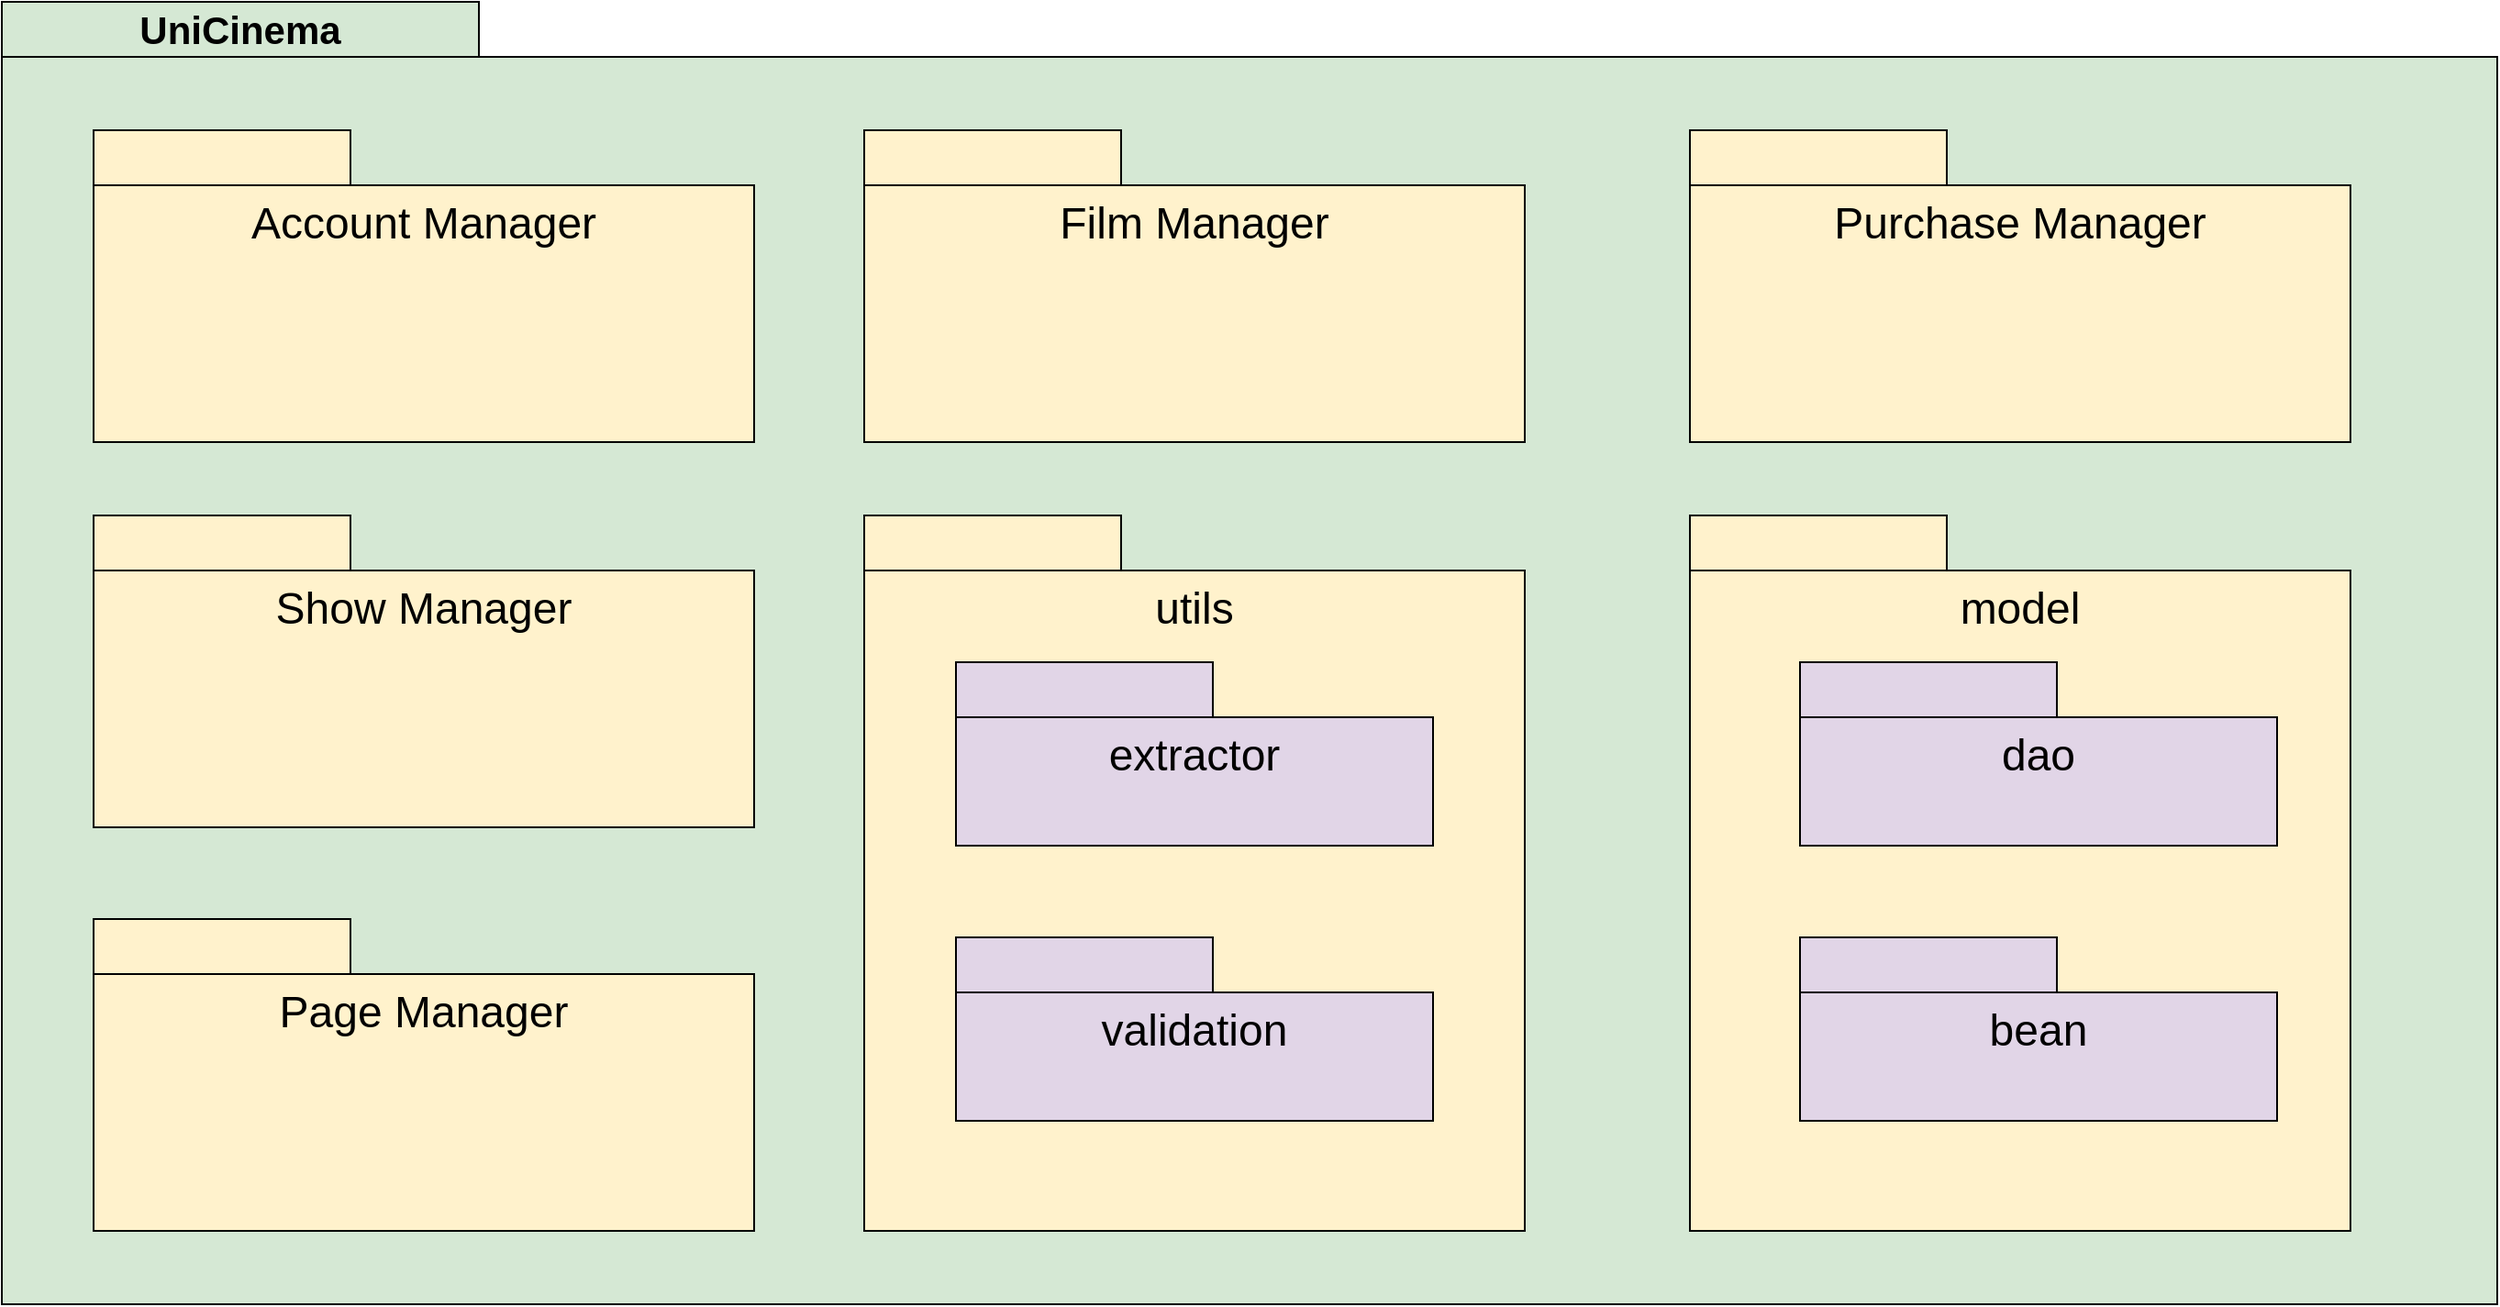 <mxfile version="16.1.0" type="device" pages="5"><diagram id="UdCCh5ksin95WLjjLFoh" name="Page-1"><mxGraphModel dx="1673" dy="896" grid="1" gridSize="10" guides="1" tooltips="1" connect="1" arrows="1" fold="1" page="1" pageScale="1" pageWidth="1600" pageHeight="900" math="0" shadow="0"><root><mxCell id="0"/><mxCell id="1" parent="0"/><mxCell id="iqZYvuu7GF4j9_mZTVfy-2" value="" style="rounded=0;whiteSpace=wrap;html=1;fillColor=#d5e8d4;strokeColor=default;" vertex="1" parent="1"><mxGeometry x="120" y="80" width="1360" height="680" as="geometry"/></mxCell><mxCell id="iqZYvuu7GF4j9_mZTVfy-3" value="&lt;font style=&quot;font-size: 21px&quot;&gt;&lt;b&gt;UniCinema&lt;/b&gt;&lt;/font&gt;" style="rounded=0;whiteSpace=wrap;html=1;fillColor=#d5e8d4;strokeColor=default;" vertex="1" parent="1"><mxGeometry x="120" y="50" width="260" height="30" as="geometry"/></mxCell><mxCell id="iqZYvuu7GF4j9_mZTVfy-5" value="Account Manager" style="rounded=0;whiteSpace=wrap;html=1;fontSize=24;fontStyle=0;horizontal=1;verticalAlign=top;fillColor=#fff2cc;strokeColor=default;" vertex="1" parent="1"><mxGeometry x="170" y="150" width="360" height="140" as="geometry"/></mxCell><mxCell id="iqZYvuu7GF4j9_mZTVfy-6" value="" style="rounded=0;whiteSpace=wrap;html=1;fillColor=#fff2cc;strokeColor=default;" vertex="1" parent="1"><mxGeometry x="170" y="120" width="140" height="30" as="geometry"/></mxCell><mxCell id="iqZYvuu7GF4j9_mZTVfy-7" value="Film Manager" style="rounded=0;whiteSpace=wrap;html=1;fontSize=24;fontStyle=0;horizontal=1;verticalAlign=top;fillColor=#fff2cc;strokeColor=default;" vertex="1" parent="1"><mxGeometry x="590" y="150" width="360" height="140" as="geometry"/></mxCell><mxCell id="iqZYvuu7GF4j9_mZTVfy-8" value="" style="rounded=0;whiteSpace=wrap;html=1;fillColor=#fff2cc;strokeColor=default;" vertex="1" parent="1"><mxGeometry x="590" y="120" width="140" height="30" as="geometry"/></mxCell><mxCell id="iqZYvuu7GF4j9_mZTVfy-9" value="Purchase Manager" style="rounded=0;whiteSpace=wrap;html=1;fontSize=24;fontStyle=0;horizontal=1;verticalAlign=top;fillColor=#fff2cc;strokeColor=default;" vertex="1" parent="1"><mxGeometry x="1040" y="150" width="360" height="140" as="geometry"/></mxCell><mxCell id="iqZYvuu7GF4j9_mZTVfy-10" value="" style="rounded=0;whiteSpace=wrap;html=1;fillColor=#fff2cc;strokeColor=default;" vertex="1" parent="1"><mxGeometry x="1040" y="120" width="140" height="30" as="geometry"/></mxCell><mxCell id="iqZYvuu7GF4j9_mZTVfy-12" value="Show Manager" style="rounded=0;whiteSpace=wrap;html=1;fontSize=24;fontStyle=0;horizontal=1;verticalAlign=top;fillColor=#fff2cc;strokeColor=default;" vertex="1" parent="1"><mxGeometry x="170" y="360" width="360" height="140" as="geometry"/></mxCell><mxCell id="iqZYvuu7GF4j9_mZTVfy-13" value="" style="rounded=0;whiteSpace=wrap;html=1;fillColor=#fff2cc;strokeColor=default;" vertex="1" parent="1"><mxGeometry x="170" y="330" width="140" height="30" as="geometry"/></mxCell><mxCell id="iqZYvuu7GF4j9_mZTVfy-14" value="model" style="rounded=0;whiteSpace=wrap;html=1;fontSize=24;fontStyle=0;horizontal=1;verticalAlign=top;fillColor=#fff2cc;strokeColor=default;" vertex="1" parent="1"><mxGeometry x="1040" y="360" width="360" height="360" as="geometry"/></mxCell><mxCell id="iqZYvuu7GF4j9_mZTVfy-15" value="" style="rounded=0;whiteSpace=wrap;html=1;fillColor=#fff2cc;strokeColor=default;" vertex="1" parent="1"><mxGeometry x="1040" y="330" width="140" height="30" as="geometry"/></mxCell><mxCell id="iqZYvuu7GF4j9_mZTVfy-16" value="bean" style="rounded=0;whiteSpace=wrap;html=1;fontSize=24;fontStyle=0;horizontal=1;verticalAlign=top;fillColor=#e1d5e7;strokeColor=default;" vertex="1" parent="1"><mxGeometry x="1100" y="590" width="260" height="70" as="geometry"/></mxCell><mxCell id="iqZYvuu7GF4j9_mZTVfy-17" value="" style="rounded=0;whiteSpace=wrap;html=1;fillColor=#e1d5e7;strokeColor=default;" vertex="1" parent="1"><mxGeometry x="1100" y="560" width="140" height="30" as="geometry"/></mxCell><mxCell id="iqZYvuu7GF4j9_mZTVfy-20" value="utils" style="rounded=0;whiteSpace=wrap;html=1;fontSize=24;fontStyle=0;horizontal=1;verticalAlign=top;fillColor=#fff2cc;strokeColor=default;" vertex="1" parent="1"><mxGeometry x="590" y="360" width="360" height="360" as="geometry"/></mxCell><mxCell id="iqZYvuu7GF4j9_mZTVfy-21" value="" style="rounded=0;whiteSpace=wrap;html=1;fillColor=#fff2cc;strokeColor=default;" vertex="1" parent="1"><mxGeometry x="590" y="330" width="140" height="30" as="geometry"/></mxCell><mxCell id="iqZYvuu7GF4j9_mZTVfy-22" value="dao" style="rounded=0;whiteSpace=wrap;html=1;fontSize=24;fontStyle=0;horizontal=1;verticalAlign=top;fillColor=#e1d5e7;strokeColor=default;" vertex="1" parent="1"><mxGeometry x="1100" y="440" width="260" height="70" as="geometry"/></mxCell><mxCell id="iqZYvuu7GF4j9_mZTVfy-23" value="" style="rounded=0;whiteSpace=wrap;html=1;fillColor=#e1d5e7;strokeColor=default;" vertex="1" parent="1"><mxGeometry x="1100" y="410" width="140" height="30" as="geometry"/></mxCell><mxCell id="iqZYvuu7GF4j9_mZTVfy-25" value="extractor" style="rounded=0;whiteSpace=wrap;html=1;fontSize=24;fontStyle=0;horizontal=1;verticalAlign=top;fillColor=#e1d5e7;strokeColor=default;" vertex="1" parent="1"><mxGeometry x="640" y="440" width="260" height="70" as="geometry"/></mxCell><mxCell id="iqZYvuu7GF4j9_mZTVfy-26" value="" style="rounded=0;whiteSpace=wrap;html=1;fillColor=#e1d5e7;strokeColor=default;" vertex="1" parent="1"><mxGeometry x="640" y="410" width="140" height="30" as="geometry"/></mxCell><mxCell id="iqZYvuu7GF4j9_mZTVfy-27" value="validation" style="rounded=0;whiteSpace=wrap;html=1;fontSize=24;fontStyle=0;horizontal=1;verticalAlign=top;fillColor=#e1d5e7;strokeColor=default;" vertex="1" parent="1"><mxGeometry x="640" y="590" width="260" height="70" as="geometry"/></mxCell><mxCell id="iqZYvuu7GF4j9_mZTVfy-28" value="" style="rounded=0;whiteSpace=wrap;html=1;fillColor=#e1d5e7;strokeColor=default;" vertex="1" parent="1"><mxGeometry x="640" y="560" width="140" height="30" as="geometry"/></mxCell><mxCell id="iqZYvuu7GF4j9_mZTVfy-29" value="Page Manager" style="rounded=0;whiteSpace=wrap;html=1;fontSize=24;fontStyle=0;horizontal=1;verticalAlign=top;fillColor=#fff2cc;strokeColor=default;" vertex="1" parent="1"><mxGeometry x="170" y="580" width="360" height="140" as="geometry"/></mxCell><mxCell id="iqZYvuu7GF4j9_mZTVfy-30" value="" style="rounded=0;whiteSpace=wrap;html=1;fillColor=#fff2cc;strokeColor=default;" vertex="1" parent="1"><mxGeometry x="170" y="550" width="140" height="30" as="geometry"/></mxCell></root></mxGraphModel></diagram><diagram id="zxlE3ZuFWPFWDQXYvtVz" name="Page-2"><mxGraphModel dx="2031" dy="1089" grid="1" gridSize="10" guides="1" tooltips="1" connect="1" arrows="1" fold="1" page="1" pageScale="1" pageWidth="1600" pageHeight="900" math="0" shadow="0"><root><mxCell id="vzd8zFwz03FXKL-Kpsay-0"/><mxCell id="vzd8zFwz03FXKL-Kpsay-1" parent="vzd8zFwz03FXKL-Kpsay-0"/><mxCell id="V4PJf0SuOl8SLo_f-0g1-0" value="" style="rounded=0;whiteSpace=wrap;html=1;fillColor=#d5e8d4;strokeColor=default;" vertex="1" parent="vzd8zFwz03FXKL-Kpsay-1"><mxGeometry x="120" y="190" width="1000" height="460" as="geometry"/></mxCell><mxCell id="V4PJf0SuOl8SLo_f-0g1-1" value="&lt;font style=&quot;font-size: 21px&quot;&gt;&lt;b&gt;Account Manager&lt;/b&gt;&lt;/font&gt;" style="rounded=0;whiteSpace=wrap;html=1;fillColor=#d5e8d4;strokeColor=default;" vertex="1" parent="vzd8zFwz03FXKL-Kpsay-1"><mxGeometry x="120" y="160" width="260" height="30" as="geometry"/></mxCell><mxCell id="V4PJf0SuOl8SLo_f-0g1-10" value="service" style="rounded=0;whiteSpace=wrap;html=1;fontSize=24;fontStyle=0;horizontal=1;verticalAlign=top;fillColor=#fff2cc;strokeColor=default;" vertex="1" parent="vzd8zFwz03FXKL-Kpsay-1"><mxGeometry x="680" y="255" width="360" height="360" as="geometry"/></mxCell><mxCell id="V4PJf0SuOl8SLo_f-0g1-11" value="" style="rounded=0;whiteSpace=wrap;html=1;fillColor=#fff2cc;strokeColor=default;" vertex="1" parent="vzd8zFwz03FXKL-Kpsay-1"><mxGeometry x="680" y="225" width="140" height="30" as="geometry"/></mxCell><mxCell id="V4PJf0SuOl8SLo_f-0g1-12" value="" style="rounded=0;whiteSpace=wrap;html=1;fontSize=24;fontStyle=0;horizontal=1;verticalAlign=top;fillColor=#e1d5e7;strokeColor=default;" vertex="1" parent="vzd8zFwz03FXKL-Kpsay-1"><mxGeometry x="740" y="485" width="260" height="70" as="geometry"/></mxCell><mxCell id="V4PJf0SuOl8SLo_f-0g1-13" value="&lt;font style=&quot;font-size: 21px&quot;&gt;AccountServiceMethods&lt;/font&gt;" style="rounded=0;whiteSpace=wrap;html=1;fillColor=#e1d5e7;strokeColor=default;" vertex="1" parent="vzd8zFwz03FXKL-Kpsay-1"><mxGeometry x="740" y="455" width="260" height="30" as="geometry"/></mxCell><mxCell id="V4PJf0SuOl8SLo_f-0g1-14" value="controller" style="rounded=0;whiteSpace=wrap;html=1;fontSize=24;fontStyle=0;horizontal=1;verticalAlign=top;fillColor=#fff2cc;strokeColor=default;" vertex="1" parent="vzd8zFwz03FXKL-Kpsay-1"><mxGeometry x="220" y="347.5" width="360" height="205" as="geometry"/></mxCell><mxCell id="V4PJf0SuOl8SLo_f-0g1-15" value="" style="rounded=0;whiteSpace=wrap;html=1;fillColor=#fff2cc;strokeColor=default;" vertex="1" parent="vzd8zFwz03FXKL-Kpsay-1"><mxGeometry x="220" y="317.5" width="140" height="30" as="geometry"/></mxCell><mxCell id="V4PJf0SuOl8SLo_f-0g1-16" value="" style="rounded=0;whiteSpace=wrap;html=1;fontSize=24;fontStyle=0;horizontal=1;verticalAlign=top;fillColor=#e1d5e7;strokeColor=default;" vertex="1" parent="vzd8zFwz03FXKL-Kpsay-1"><mxGeometry x="740" y="360" width="260" height="70" as="geometry"/></mxCell><mxCell id="V4PJf0SuOl8SLo_f-0g1-17" value="&lt;font style=&quot;font-size: 21px&quot;&gt;&amp;lt;&amp;lt;interface&amp;gt;&amp;gt;&lt;br&gt;AccountService&lt;/font&gt;" style="rounded=0;whiteSpace=wrap;html=1;fillColor=#e1d5e7;strokeColor=default;" vertex="1" parent="vzd8zFwz03FXKL-Kpsay-1"><mxGeometry x="740" y="305" width="260" height="55" as="geometry"/></mxCell><mxCell id="V4PJf0SuOl8SLo_f-0g1-18" value="" style="rounded=0;whiteSpace=wrap;html=1;fontSize=24;fontStyle=0;horizontal=1;verticalAlign=top;fillColor=#e1d5e7;strokeColor=default;" vertex="1" parent="vzd8zFwz03FXKL-Kpsay-1"><mxGeometry x="270" y="427.5" width="260" height="70" as="geometry"/></mxCell><mxCell id="V4PJf0SuOl8SLo_f-0g1-19" value="&lt;font style=&quot;font-size: 21px&quot;&gt;AccountServlet&lt;/font&gt;" style="rounded=0;whiteSpace=wrap;html=1;fillColor=#e1d5e7;strokeColor=default;" vertex="1" parent="vzd8zFwz03FXKL-Kpsay-1"><mxGeometry x="270" y="397.5" width="260" height="30" as="geometry"/></mxCell></root></mxGraphModel></diagram><diagram id="YVuIbWCqDCzoBAk7qVcx" name="Page-3"><mxGraphModel dx="2031" dy="1089" grid="1" gridSize="10" guides="1" tooltips="1" connect="1" arrows="1" fold="1" page="1" pageScale="1" pageWidth="1600" pageHeight="900" math="0" shadow="0"><root><mxCell id="aAkMPkO0vGrxDV2G8-3Q-0"/><mxCell id="aAkMPkO0vGrxDV2G8-3Q-1" parent="aAkMPkO0vGrxDV2G8-3Q-0"/><mxCell id="aAkMPkO0vGrxDV2G8-3Q-2" value="" style="rounded=0;whiteSpace=wrap;html=1;fillColor=#d5e8d4;strokeColor=default;" vertex="1" parent="aAkMPkO0vGrxDV2G8-3Q-1"><mxGeometry x="120" y="190" width="1000" height="460" as="geometry"/></mxCell><mxCell id="aAkMPkO0vGrxDV2G8-3Q-3" value="&lt;font style=&quot;font-size: 21px&quot;&gt;&lt;b&gt;Film Manager&lt;/b&gt;&lt;/font&gt;" style="rounded=0;whiteSpace=wrap;html=1;fillColor=#d5e8d4;strokeColor=default;" vertex="1" parent="aAkMPkO0vGrxDV2G8-3Q-1"><mxGeometry x="120" y="160" width="260" height="30" as="geometry"/></mxCell><mxCell id="aAkMPkO0vGrxDV2G8-3Q-4" value="service" style="rounded=0;whiteSpace=wrap;html=1;fontSize=24;fontStyle=0;horizontal=1;verticalAlign=top;fillColor=#fff2cc;strokeColor=default;" vertex="1" parent="aAkMPkO0vGrxDV2G8-3Q-1"><mxGeometry x="680" y="255" width="360" height="360" as="geometry"/></mxCell><mxCell id="aAkMPkO0vGrxDV2G8-3Q-5" value="" style="rounded=0;whiteSpace=wrap;html=1;fillColor=#fff2cc;strokeColor=default;" vertex="1" parent="aAkMPkO0vGrxDV2G8-3Q-1"><mxGeometry x="680" y="225" width="140" height="30" as="geometry"/></mxCell><mxCell id="aAkMPkO0vGrxDV2G8-3Q-6" value="" style="rounded=0;whiteSpace=wrap;html=1;fontSize=24;fontStyle=0;horizontal=1;verticalAlign=top;fillColor=#e1d5e7;strokeColor=default;" vertex="1" parent="aAkMPkO0vGrxDV2G8-3Q-1"><mxGeometry x="740" y="485" width="260" height="70" as="geometry"/></mxCell><mxCell id="aAkMPkO0vGrxDV2G8-3Q-7" value="&lt;font style=&quot;font-size: 21px&quot;&gt;FilmServiceMethods&lt;/font&gt;" style="rounded=0;whiteSpace=wrap;html=1;fillColor=#e1d5e7;strokeColor=default;" vertex="1" parent="aAkMPkO0vGrxDV2G8-3Q-1"><mxGeometry x="740" y="455" width="260" height="30" as="geometry"/></mxCell><mxCell id="aAkMPkO0vGrxDV2G8-3Q-8" value="controller" style="rounded=0;whiteSpace=wrap;html=1;fontSize=24;fontStyle=0;horizontal=1;verticalAlign=top;fillColor=#fff2cc;strokeColor=default;" vertex="1" parent="aAkMPkO0vGrxDV2G8-3Q-1"><mxGeometry x="220" y="347.5" width="360" height="205" as="geometry"/></mxCell><mxCell id="aAkMPkO0vGrxDV2G8-3Q-9" value="" style="rounded=0;whiteSpace=wrap;html=1;fillColor=#fff2cc;strokeColor=default;" vertex="1" parent="aAkMPkO0vGrxDV2G8-3Q-1"><mxGeometry x="220" y="317.5" width="140" height="30" as="geometry"/></mxCell><mxCell id="aAkMPkO0vGrxDV2G8-3Q-10" value="" style="rounded=0;whiteSpace=wrap;html=1;fontSize=24;fontStyle=0;horizontal=1;verticalAlign=top;fillColor=#e1d5e7;strokeColor=default;" vertex="1" parent="aAkMPkO0vGrxDV2G8-3Q-1"><mxGeometry x="740" y="360" width="260" height="70" as="geometry"/></mxCell><mxCell id="aAkMPkO0vGrxDV2G8-3Q-11" value="&lt;font style=&quot;font-size: 21px&quot;&gt;&amp;lt;&amp;lt;interface&amp;gt;&amp;gt;&lt;br&gt;FilmService&lt;/font&gt;" style="rounded=0;whiteSpace=wrap;html=1;fillColor=#e1d5e7;strokeColor=default;" vertex="1" parent="aAkMPkO0vGrxDV2G8-3Q-1"><mxGeometry x="740" y="305" width="260" height="55" as="geometry"/></mxCell><mxCell id="aAkMPkO0vGrxDV2G8-3Q-12" value="" style="rounded=0;whiteSpace=wrap;html=1;fontSize=24;fontStyle=0;horizontal=1;verticalAlign=top;fillColor=#e1d5e7;strokeColor=default;" vertex="1" parent="aAkMPkO0vGrxDV2G8-3Q-1"><mxGeometry x="270" y="427.5" width="260" height="70" as="geometry"/></mxCell><mxCell id="aAkMPkO0vGrxDV2G8-3Q-13" value="&lt;font style=&quot;font-size: 21px&quot;&gt;FilmServlet&lt;/font&gt;" style="rounded=0;whiteSpace=wrap;html=1;fillColor=#e1d5e7;strokeColor=default;" vertex="1" parent="aAkMPkO0vGrxDV2G8-3Q-1"><mxGeometry x="270" y="397.5" width="260" height="30" as="geometry"/></mxCell></root></mxGraphModel></diagram><diagram id="6X-NiFNaJ6zy51x5iPFq" name="Page-4"><mxGraphModel dx="1422" dy="762" grid="1" gridSize="10" guides="1" tooltips="1" connect="1" arrows="1" fold="1" page="1" pageScale="1" pageWidth="1600" pageHeight="900" math="0" shadow="0"><root><mxCell id="GPtakmhlguaKn1s5cB2X-0"/><mxCell id="GPtakmhlguaKn1s5cB2X-1" parent="GPtakmhlguaKn1s5cB2X-0"/><mxCell id="GPtakmhlguaKn1s5cB2X-2" value="" style="rounded=0;whiteSpace=wrap;html=1;fillColor=#d5e8d4;strokeColor=default;" vertex="1" parent="GPtakmhlguaKn1s5cB2X-1"><mxGeometry x="120" y="190" width="1000" height="460" as="geometry"/></mxCell><mxCell id="GPtakmhlguaKn1s5cB2X-3" value="&lt;font style=&quot;font-size: 21px&quot;&gt;&lt;b&gt;Purchase Manager&lt;/b&gt;&lt;/font&gt;" style="rounded=0;whiteSpace=wrap;html=1;fillColor=#d5e8d4;strokeColor=default;" vertex="1" parent="GPtakmhlguaKn1s5cB2X-1"><mxGeometry x="120" y="160" width="260" height="30" as="geometry"/></mxCell><mxCell id="GPtakmhlguaKn1s5cB2X-4" value="service" style="rounded=0;whiteSpace=wrap;html=1;fontSize=24;fontStyle=0;horizontal=1;verticalAlign=top;fillColor=#fff2cc;strokeColor=default;" vertex="1" parent="GPtakmhlguaKn1s5cB2X-1"><mxGeometry x="680" y="255" width="360" height="360" as="geometry"/></mxCell><mxCell id="GPtakmhlguaKn1s5cB2X-5" value="" style="rounded=0;whiteSpace=wrap;html=1;fillColor=#fff2cc;strokeColor=default;" vertex="1" parent="GPtakmhlguaKn1s5cB2X-1"><mxGeometry x="680" y="225" width="140" height="30" as="geometry"/></mxCell><mxCell id="GPtakmhlguaKn1s5cB2X-6" value="" style="rounded=0;whiteSpace=wrap;html=1;fontSize=24;fontStyle=0;horizontal=1;verticalAlign=top;fillColor=#e1d5e7;strokeColor=default;" vertex="1" parent="GPtakmhlguaKn1s5cB2X-1"><mxGeometry x="740" y="485" width="260" height="70" as="geometry"/></mxCell><mxCell id="GPtakmhlguaKn1s5cB2X-7" value="&lt;font style=&quot;font-size: 21px&quot;&gt;PurchaseServiceMethods&lt;/font&gt;" style="rounded=0;whiteSpace=wrap;html=1;fillColor=#e1d5e7;strokeColor=default;" vertex="1" parent="GPtakmhlguaKn1s5cB2X-1"><mxGeometry x="740" y="455" width="260" height="30" as="geometry"/></mxCell><mxCell id="GPtakmhlguaKn1s5cB2X-8" value="controller" style="rounded=0;whiteSpace=wrap;html=1;fontSize=24;fontStyle=0;horizontal=1;verticalAlign=top;fillColor=#fff2cc;strokeColor=default;" vertex="1" parent="GPtakmhlguaKn1s5cB2X-1"><mxGeometry x="220" y="347.5" width="360" height="205" as="geometry"/></mxCell><mxCell id="GPtakmhlguaKn1s5cB2X-9" value="" style="rounded=0;whiteSpace=wrap;html=1;fillColor=#fff2cc;strokeColor=default;" vertex="1" parent="GPtakmhlguaKn1s5cB2X-1"><mxGeometry x="220" y="317.5" width="140" height="30" as="geometry"/></mxCell><mxCell id="GPtakmhlguaKn1s5cB2X-10" value="" style="rounded=0;whiteSpace=wrap;html=1;fontSize=24;fontStyle=0;horizontal=1;verticalAlign=top;fillColor=#e1d5e7;strokeColor=default;" vertex="1" parent="GPtakmhlguaKn1s5cB2X-1"><mxGeometry x="740" y="360" width="260" height="70" as="geometry"/></mxCell><mxCell id="GPtakmhlguaKn1s5cB2X-11" value="&lt;font style=&quot;font-size: 21px&quot;&gt;&amp;lt;&amp;lt;interface&amp;gt;&amp;gt;&lt;br&gt;PurchaseService&lt;/font&gt;" style="rounded=0;whiteSpace=wrap;html=1;fillColor=#e1d5e7;strokeColor=default;" vertex="1" parent="GPtakmhlguaKn1s5cB2X-1"><mxGeometry x="740" y="305" width="260" height="55" as="geometry"/></mxCell><mxCell id="GPtakmhlguaKn1s5cB2X-12" value="" style="rounded=0;whiteSpace=wrap;html=1;fontSize=24;fontStyle=0;horizontal=1;verticalAlign=top;fillColor=#e1d5e7;strokeColor=default;" vertex="1" parent="GPtakmhlguaKn1s5cB2X-1"><mxGeometry x="270" y="427.5" width="260" height="70" as="geometry"/></mxCell><mxCell id="GPtakmhlguaKn1s5cB2X-13" value="&lt;font style=&quot;font-size: 21px&quot;&gt;PurchaseServlet&lt;/font&gt;" style="rounded=0;whiteSpace=wrap;html=1;fillColor=#e1d5e7;strokeColor=default;" vertex="1" parent="GPtakmhlguaKn1s5cB2X-1"><mxGeometry x="270" y="397.5" width="260" height="30" as="geometry"/></mxCell></root></mxGraphModel></diagram><diagram id="SfetCnBh6TWkVmrqzcsD" name="Page-5"><mxGraphModel dx="1422" dy="762" grid="1" gridSize="10" guides="1" tooltips="1" connect="1" arrows="1" fold="1" page="1" pageScale="1" pageWidth="1600" pageHeight="900" math="0" shadow="0"><root><mxCell id="9HwI5nkTcbMOwWmtOMSg-0"/><mxCell id="9HwI5nkTcbMOwWmtOMSg-1" parent="9HwI5nkTcbMOwWmtOMSg-0"/><mxCell id="9HwI5nkTcbMOwWmtOMSg-2" value="" style="rounded=0;whiteSpace=wrap;html=1;fillColor=#d5e8d4;strokeColor=default;" vertex="1" parent="9HwI5nkTcbMOwWmtOMSg-1"><mxGeometry x="120" y="190" width="1000" height="460" as="geometry"/></mxCell><mxCell id="9HwI5nkTcbMOwWmtOMSg-3" value="&lt;font style=&quot;font-size: 21px&quot;&gt;&lt;b&gt;Show Manager&lt;/b&gt;&lt;/font&gt;" style="rounded=0;whiteSpace=wrap;html=1;fillColor=#d5e8d4;strokeColor=default;" vertex="1" parent="9HwI5nkTcbMOwWmtOMSg-1"><mxGeometry x="120" y="160" width="260" height="30" as="geometry"/></mxCell><mxCell id="9HwI5nkTcbMOwWmtOMSg-4" value="service" style="rounded=0;whiteSpace=wrap;html=1;fontSize=24;fontStyle=0;horizontal=1;verticalAlign=top;fillColor=#fff2cc;strokeColor=default;" vertex="1" parent="9HwI5nkTcbMOwWmtOMSg-1"><mxGeometry x="680" y="255" width="360" height="360" as="geometry"/></mxCell><mxCell id="9HwI5nkTcbMOwWmtOMSg-5" value="" style="rounded=0;whiteSpace=wrap;html=1;fillColor=#fff2cc;strokeColor=default;" vertex="1" parent="9HwI5nkTcbMOwWmtOMSg-1"><mxGeometry x="680" y="225" width="140" height="30" as="geometry"/></mxCell><mxCell id="9HwI5nkTcbMOwWmtOMSg-6" value="" style="rounded=0;whiteSpace=wrap;html=1;fontSize=24;fontStyle=0;horizontal=1;verticalAlign=top;fillColor=#e1d5e7;strokeColor=default;" vertex="1" parent="9HwI5nkTcbMOwWmtOMSg-1"><mxGeometry x="740" y="485" width="260" height="70" as="geometry"/></mxCell><mxCell id="9HwI5nkTcbMOwWmtOMSg-7" value="&lt;font style=&quot;font-size: 21px&quot;&gt;ShowServiceMethods&lt;/font&gt;" style="rounded=0;whiteSpace=wrap;html=1;fillColor=#e1d5e7;strokeColor=default;" vertex="1" parent="9HwI5nkTcbMOwWmtOMSg-1"><mxGeometry x="740" y="455" width="260" height="30" as="geometry"/></mxCell><mxCell id="9HwI5nkTcbMOwWmtOMSg-8" value="controller" style="rounded=0;whiteSpace=wrap;html=1;fontSize=24;fontStyle=0;horizontal=1;verticalAlign=top;fillColor=#fff2cc;strokeColor=default;" vertex="1" parent="9HwI5nkTcbMOwWmtOMSg-1"><mxGeometry x="220" y="347.5" width="360" height="205" as="geometry"/></mxCell><mxCell id="9HwI5nkTcbMOwWmtOMSg-9" value="" style="rounded=0;whiteSpace=wrap;html=1;fillColor=#fff2cc;strokeColor=default;" vertex="1" parent="9HwI5nkTcbMOwWmtOMSg-1"><mxGeometry x="220" y="317.5" width="140" height="30" as="geometry"/></mxCell><mxCell id="9HwI5nkTcbMOwWmtOMSg-10" value="" style="rounded=0;whiteSpace=wrap;html=1;fontSize=24;fontStyle=0;horizontal=1;verticalAlign=top;fillColor=#e1d5e7;strokeColor=default;" vertex="1" parent="9HwI5nkTcbMOwWmtOMSg-1"><mxGeometry x="740" y="360" width="260" height="70" as="geometry"/></mxCell><mxCell id="9HwI5nkTcbMOwWmtOMSg-11" value="&lt;font style=&quot;font-size: 21px&quot;&gt;&amp;lt;&amp;lt;interface&amp;gt;&amp;gt;&lt;br&gt;ShowService&lt;/font&gt;" style="rounded=0;whiteSpace=wrap;html=1;fillColor=#e1d5e7;strokeColor=default;" vertex="1" parent="9HwI5nkTcbMOwWmtOMSg-1"><mxGeometry x="740" y="305" width="260" height="55" as="geometry"/></mxCell><mxCell id="9HwI5nkTcbMOwWmtOMSg-12" value="" style="rounded=0;whiteSpace=wrap;html=1;fontSize=24;fontStyle=0;horizontal=1;verticalAlign=top;fillColor=#e1d5e7;strokeColor=default;" vertex="1" parent="9HwI5nkTcbMOwWmtOMSg-1"><mxGeometry x="270" y="427.5" width="260" height="70" as="geometry"/></mxCell><mxCell id="9HwI5nkTcbMOwWmtOMSg-13" value="&lt;font style=&quot;font-size: 21px&quot;&gt;ShowServlet&lt;/font&gt;" style="rounded=0;whiteSpace=wrap;html=1;fillColor=#e1d5e7;strokeColor=default;" vertex="1" parent="9HwI5nkTcbMOwWmtOMSg-1"><mxGeometry x="270" y="397.5" width="260" height="30" as="geometry"/></mxCell></root></mxGraphModel></diagram></mxfile>